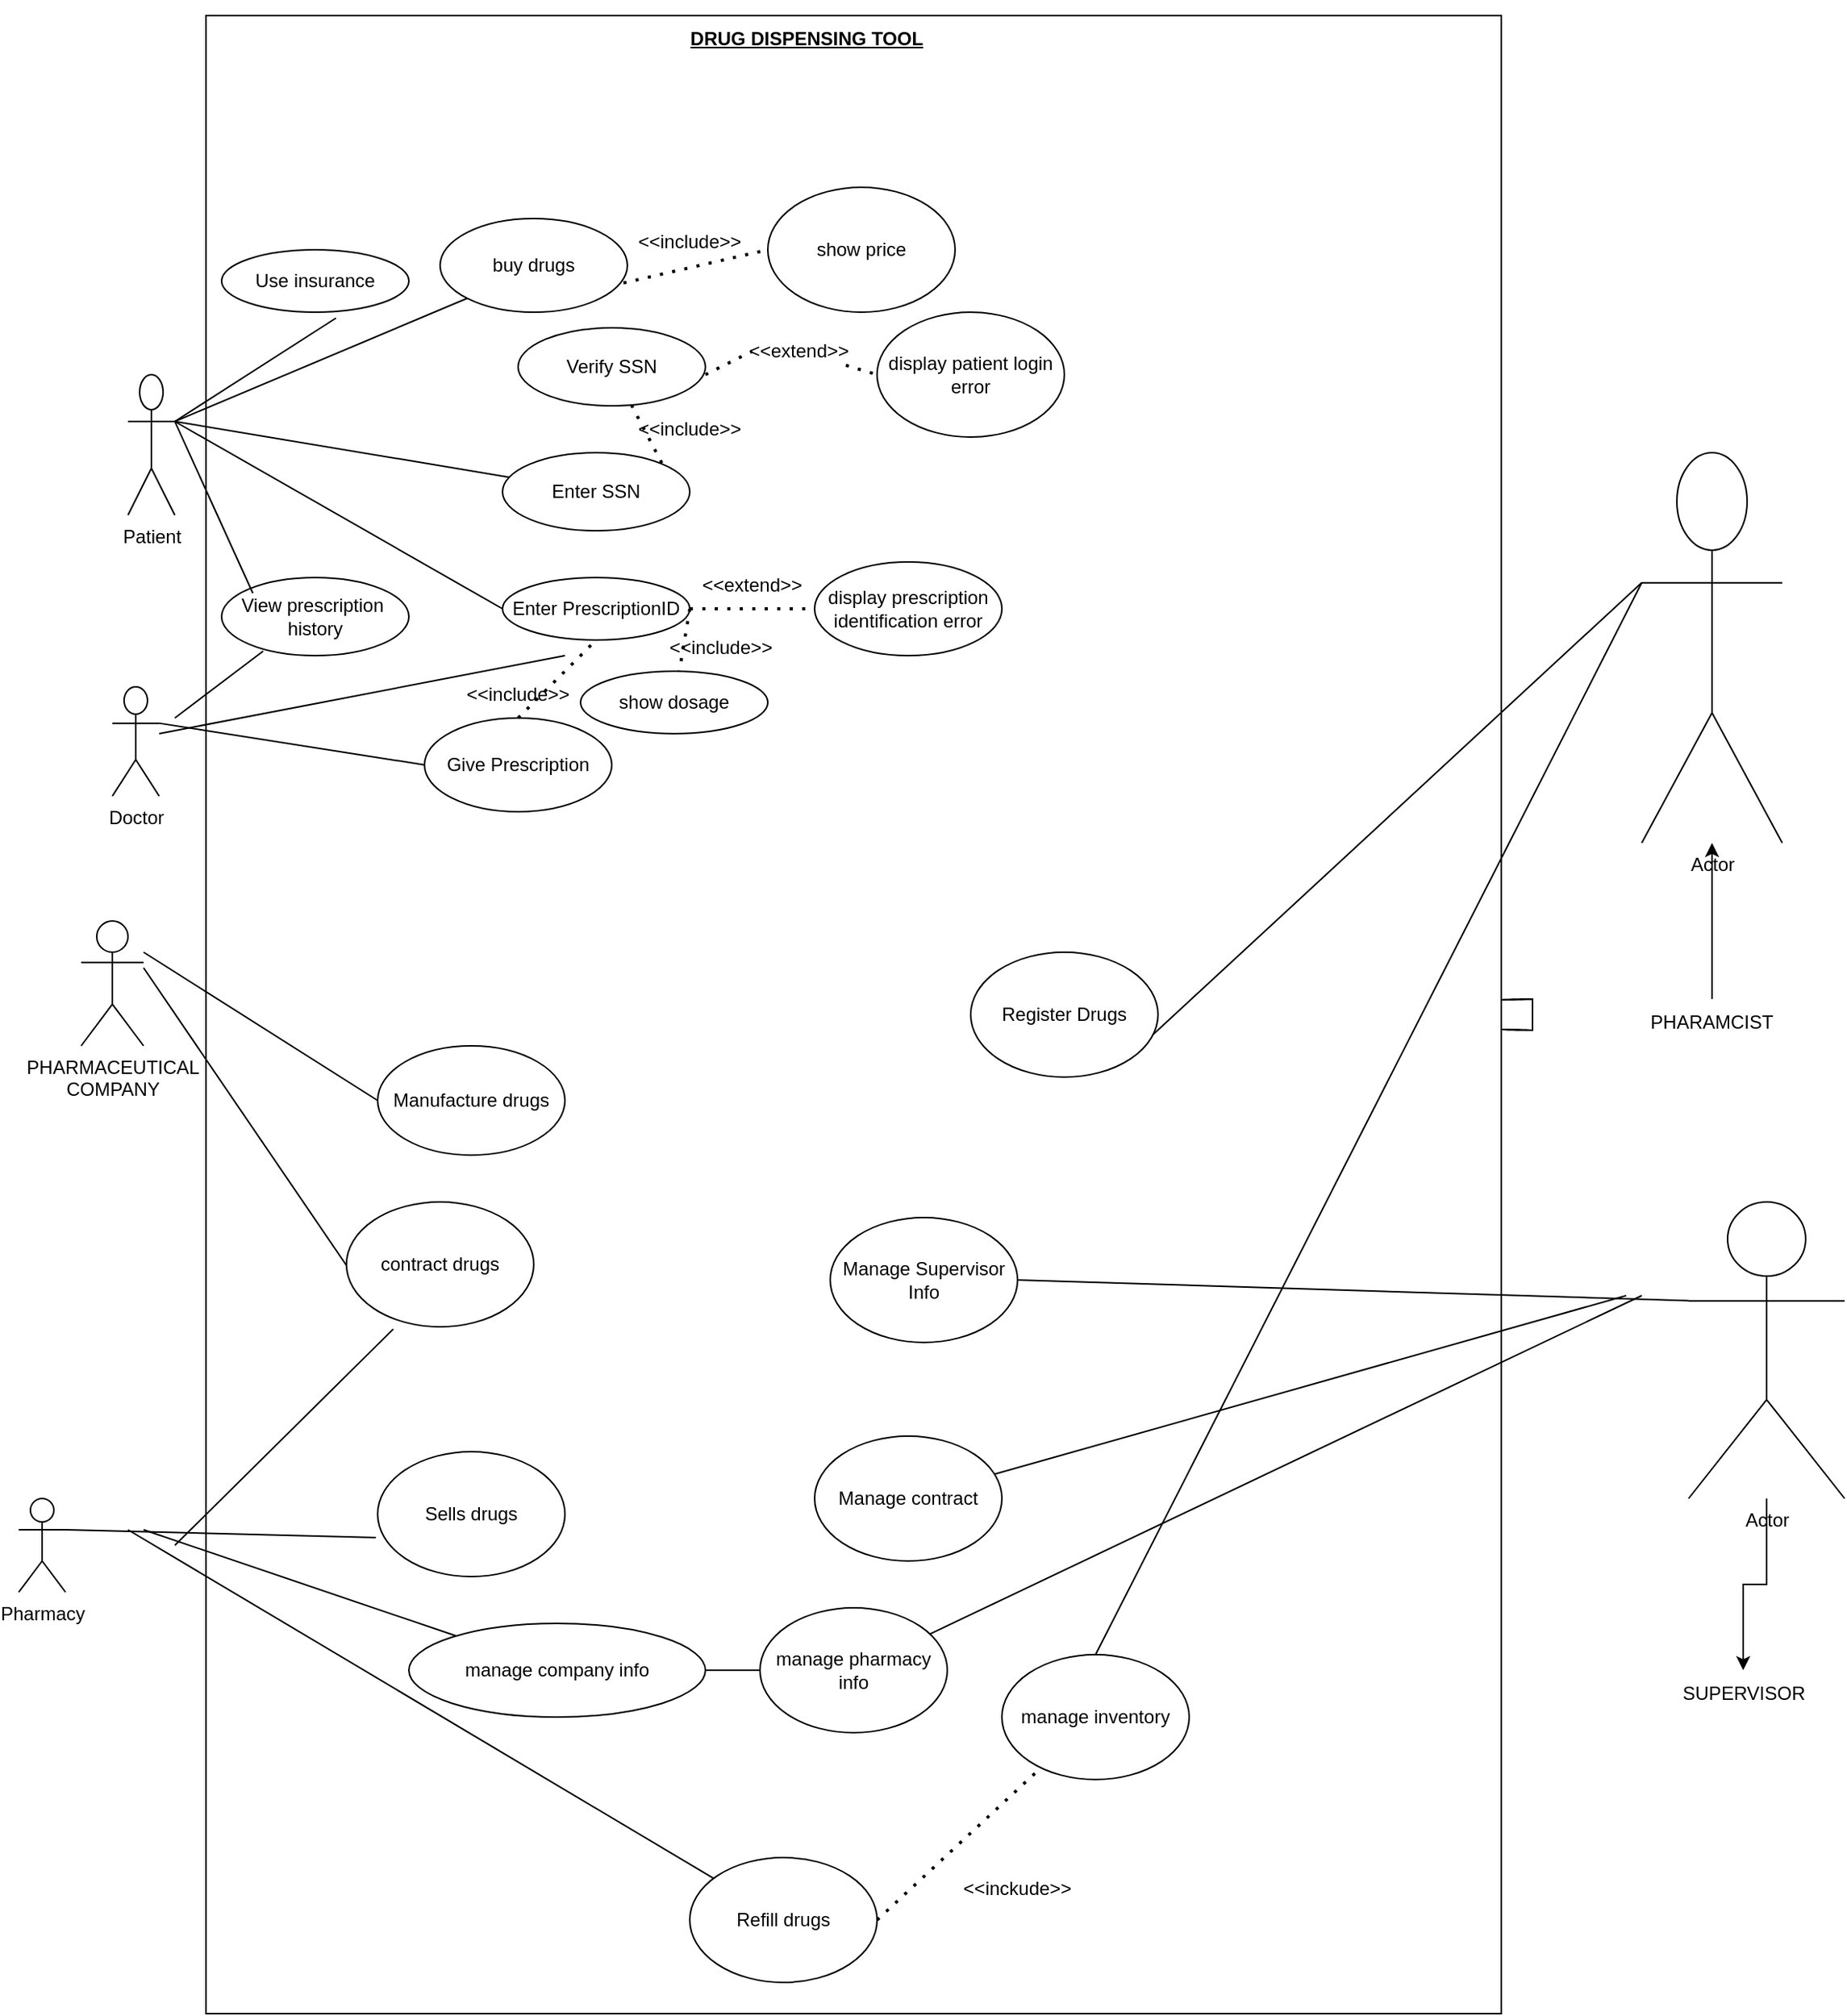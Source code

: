 <mxfile version="21.2.3" type="github">
  <diagram name="Page-1" id="ezfOgxXxeIql9VlVBqjC">
    <mxGraphModel dx="1880" dy="867" grid="1" gridSize="10" guides="1" tooltips="1" connect="1" arrows="1" fold="1" page="1" pageScale="1" pageWidth="850" pageHeight="1100" math="0" shadow="0">
      <root>
        <mxCell id="0" />
        <mxCell id="1" parent="0" />
        <mxCell id="Ka1cJN6JEQj0FcsD8roB-98" value="Actor" style="shape=umlActor;verticalLabelPosition=bottom;verticalAlign=top;html=1;outlineConnect=0;" vertex="1" parent="1">
          <mxGeometry x="1070" y="370" width="90" height="250" as="geometry" />
        </mxCell>
        <mxCell id="Ka1cJN6JEQj0FcsD8roB-1" value="" style="rounded=0;whiteSpace=wrap;html=1;" vertex="1" parent="1">
          <mxGeometry x="150" y="90" width="830" height="1280" as="geometry" />
        </mxCell>
        <mxCell id="Ka1cJN6JEQj0FcsD8roB-3" value="&lt;b&gt;&lt;u&gt;DRUG DISPENSING TOOL&lt;/u&gt;&lt;/b&gt;" style="text;html=1;strokeColor=none;fillColor=none;align=center;verticalAlign=middle;whiteSpace=wrap;rounded=0;" vertex="1" parent="1">
          <mxGeometry x="400" y="80" width="270" height="50" as="geometry" />
        </mxCell>
        <object label="Patient" Patient="" id="Ka1cJN6JEQj0FcsD8roB-5">
          <mxCell style="shape=umlActor;verticalLabelPosition=bottom;verticalAlign=top;html=1;outlineConnect=0;" vertex="1" parent="1">
            <mxGeometry x="100" y="320" width="30" height="90" as="geometry" />
          </mxCell>
        </object>
        <mxCell id="Ka1cJN6JEQj0FcsD8roB-16" value="Enter SSN" style="ellipse;whiteSpace=wrap;html=1;" vertex="1" parent="1">
          <mxGeometry x="340" y="370" width="120" height="50" as="geometry" />
        </mxCell>
        <mxCell id="Ka1cJN6JEQj0FcsD8roB-17" value="" style="endArrow=none;html=1;rounded=0;exitX=1;exitY=0.333;exitDx=0;exitDy=0;exitPerimeter=0;" edge="1" parent="1" source="Ka1cJN6JEQj0FcsD8roB-5" target="Ka1cJN6JEQj0FcsD8roB-16">
          <mxGeometry width="50" height="50" relative="1" as="geometry">
            <mxPoint x="130" y="360" as="sourcePoint" />
            <mxPoint x="180" y="310" as="targetPoint" />
          </mxGeometry>
        </mxCell>
        <mxCell id="Ka1cJN6JEQj0FcsD8roB-19" value="Verify SSN" style="ellipse;whiteSpace=wrap;html=1;" vertex="1" parent="1">
          <mxGeometry x="350" y="290" width="120" height="50" as="geometry" />
        </mxCell>
        <mxCell id="Ka1cJN6JEQj0FcsD8roB-20" value="Enter PrescriptionID" style="ellipse;whiteSpace=wrap;html=1;" vertex="1" parent="1">
          <mxGeometry x="340" y="450" width="120" height="40" as="geometry" />
        </mxCell>
        <mxCell id="Ka1cJN6JEQj0FcsD8roB-21" value="" style="endArrow=none;html=1;rounded=0;" edge="1" parent="1">
          <mxGeometry width="50" height="50" relative="1" as="geometry">
            <mxPoint x="130" y="350" as="sourcePoint" />
            <mxPoint x="340" y="470" as="targetPoint" />
            <Array as="points" />
          </mxGeometry>
        </mxCell>
        <mxCell id="Ka1cJN6JEQj0FcsD8roB-31" value="Doctor" style="shape=umlActor;verticalLabelPosition=bottom;verticalAlign=top;html=1;outlineConnect=0;" vertex="1" parent="1">
          <mxGeometry x="90" y="520" width="30" height="70" as="geometry" />
        </mxCell>
        <mxCell id="Ka1cJN6JEQj0FcsD8roB-33" value="Give Prescription" style="ellipse;whiteSpace=wrap;html=1;" vertex="1" parent="1">
          <mxGeometry x="290" y="540" width="120" height="60" as="geometry" />
        </mxCell>
        <mxCell id="Ka1cJN6JEQj0FcsD8roB-34" value="" style="endArrow=none;html=1;rounded=0;exitX=1;exitY=0.333;exitDx=0;exitDy=0;exitPerimeter=0;" edge="1" parent="1" source="Ka1cJN6JEQj0FcsD8roB-31">
          <mxGeometry width="50" height="50" relative="1" as="geometry">
            <mxPoint x="240" y="620" as="sourcePoint" />
            <mxPoint x="290" y="570" as="targetPoint" />
          </mxGeometry>
        </mxCell>
        <mxCell id="Ka1cJN6JEQj0FcsD8roB-35" value="" style="endArrow=none;html=1;rounded=0;" edge="1" parent="1">
          <mxGeometry width="50" height="50" relative="1" as="geometry">
            <mxPoint x="120" y="550" as="sourcePoint" />
            <mxPoint x="380" y="500" as="targetPoint" />
          </mxGeometry>
        </mxCell>
        <mxCell id="Ka1cJN6JEQj0FcsD8roB-36" value="" style="endArrow=none;dashed=1;html=1;rounded=0;" edge="1" parent="1" source="Ka1cJN6JEQj0FcsD8roB-1" target="Ka1cJN6JEQj0FcsD8roB-1">
          <mxGeometry width="50" height="50" relative="1" as="geometry">
            <mxPoint x="310" y="520" as="sourcePoint" />
            <mxPoint x="360" y="470" as="targetPoint" />
            <Array as="points">
              <mxPoint x="410" y="340" />
            </Array>
          </mxGeometry>
        </mxCell>
        <mxCell id="Ka1cJN6JEQj0FcsD8roB-37" value="" style="endArrow=none;dashed=1;html=1;dashPattern=1 3;strokeWidth=2;rounded=0;entryX=1;entryY=0;entryDx=0;entryDy=0;" edge="1" parent="1" source="Ka1cJN6JEQj0FcsD8roB-19" target="Ka1cJN6JEQj0FcsD8roB-16">
          <mxGeometry width="50" height="50" relative="1" as="geometry">
            <mxPoint x="310" y="520" as="sourcePoint" />
            <mxPoint x="360" y="470" as="targetPoint" />
          </mxGeometry>
        </mxCell>
        <mxCell id="Ka1cJN6JEQj0FcsD8roB-38" value="&amp;lt;&amp;lt;include&amp;gt;&amp;gt;" style="text;html=1;strokeColor=none;fillColor=none;align=center;verticalAlign=middle;whiteSpace=wrap;rounded=0;" vertex="1" parent="1">
          <mxGeometry x="430" y="340" width="60" height="30" as="geometry" />
        </mxCell>
        <mxCell id="Ka1cJN6JEQj0FcsD8roB-39" value="" style="endArrow=none;html=1;rounded=0;" edge="1" parent="1" source="Ka1cJN6JEQj0FcsD8roB-1" target="Ka1cJN6JEQj0FcsD8roB-1">
          <mxGeometry width="50" height="50" relative="1" as="geometry">
            <mxPoint x="320" y="580" as="sourcePoint" />
            <mxPoint x="370" y="530" as="targetPoint" />
          </mxGeometry>
        </mxCell>
        <mxCell id="Ka1cJN6JEQj0FcsD8roB-42" value="" style="endArrow=none;dashed=1;html=1;dashPattern=1 3;strokeWidth=2;rounded=0;" edge="1" parent="1" target="Ka1cJN6JEQj0FcsD8roB-43">
          <mxGeometry width="50" height="50" relative="1" as="geometry">
            <mxPoint x="460" y="470" as="sourcePoint" />
            <mxPoint x="510" y="420" as="targetPoint" />
          </mxGeometry>
        </mxCell>
        <mxCell id="Ka1cJN6JEQj0FcsD8roB-43" value="show dosage" style="ellipse;whiteSpace=wrap;html=1;" vertex="1" parent="1">
          <mxGeometry x="390" y="510" width="120" height="40" as="geometry" />
        </mxCell>
        <mxCell id="Ka1cJN6JEQj0FcsD8roB-45" value="&amp;lt;&amp;lt;include&amp;gt;&amp;gt;" style="text;html=1;strokeColor=none;fillColor=none;align=center;verticalAlign=middle;whiteSpace=wrap;rounded=0;" vertex="1" parent="1">
          <mxGeometry x="450" y="480" width="60" height="30" as="geometry" />
        </mxCell>
        <mxCell id="Ka1cJN6JEQj0FcsD8roB-46" value="" style="endArrow=none;dashed=1;html=1;dashPattern=1 3;strokeWidth=2;rounded=0;" edge="1" parent="1">
          <mxGeometry width="50" height="50" relative="1" as="geometry">
            <mxPoint x="350" y="540" as="sourcePoint" />
            <mxPoint x="400" y="490" as="targetPoint" />
          </mxGeometry>
        </mxCell>
        <mxCell id="Ka1cJN6JEQj0FcsD8roB-47" value="&amp;lt;&amp;lt;include&amp;gt;&amp;gt;" style="text;html=1;strokeColor=none;fillColor=none;align=center;verticalAlign=middle;whiteSpace=wrap;rounded=0;" vertex="1" parent="1">
          <mxGeometry x="320" y="510" width="60" height="30" as="geometry" />
        </mxCell>
        <mxCell id="Ka1cJN6JEQj0FcsD8roB-48" value="View prescription&amp;nbsp;&lt;br&gt;history" style="ellipse;whiteSpace=wrap;html=1;" vertex="1" parent="1">
          <mxGeometry x="160" y="450" width="120" height="50" as="geometry" />
        </mxCell>
        <mxCell id="Ka1cJN6JEQj0FcsD8roB-49" value="" style="endArrow=none;html=1;rounded=0;entryX=1;entryY=0.333;entryDx=0;entryDy=0;entryPerimeter=0;" edge="1" parent="1" target="Ka1cJN6JEQj0FcsD8roB-5">
          <mxGeometry width="50" height="50" relative="1" as="geometry">
            <mxPoint x="180" y="460" as="sourcePoint" />
            <mxPoint x="230" y="410" as="targetPoint" />
          </mxGeometry>
        </mxCell>
        <mxCell id="Ka1cJN6JEQj0FcsD8roB-52" value="" style="endArrow=none;html=1;rounded=0;entryX=0.222;entryY=0.942;entryDx=0;entryDy=0;entryPerimeter=0;" edge="1" parent="1" target="Ka1cJN6JEQj0FcsD8roB-48">
          <mxGeometry width="50" height="50" relative="1" as="geometry">
            <mxPoint x="130" y="540" as="sourcePoint" />
            <mxPoint x="180" y="500" as="targetPoint" />
          </mxGeometry>
        </mxCell>
        <mxCell id="Ka1cJN6JEQj0FcsD8roB-54" value="" style="endArrow=none;html=1;rounded=0;entryX=0.611;entryY=1.094;entryDx=0;entryDy=0;entryPerimeter=0;" edge="1" parent="1" target="Ka1cJN6JEQj0FcsD8roB-55">
          <mxGeometry width="50" height="50" relative="1" as="geometry">
            <mxPoint x="130" y="350" as="sourcePoint" />
            <mxPoint x="320" y="230" as="targetPoint" />
          </mxGeometry>
        </mxCell>
        <mxCell id="Ka1cJN6JEQj0FcsD8roB-55" value="Use insurance" style="ellipse;whiteSpace=wrap;html=1;" vertex="1" parent="1">
          <mxGeometry x="160" y="240" width="120" height="40" as="geometry" />
        </mxCell>
        <mxCell id="Ka1cJN6JEQj0FcsD8roB-56" value="" style="endArrow=none;html=1;rounded=0;" edge="1" parent="1">
          <mxGeometry width="50" height="50" relative="1" as="geometry">
            <mxPoint x="130" y="350" as="sourcePoint" />
            <mxPoint x="320" y="270" as="targetPoint" />
          </mxGeometry>
        </mxCell>
        <mxCell id="Ka1cJN6JEQj0FcsD8roB-57" value="buy drugs" style="ellipse;whiteSpace=wrap;html=1;" vertex="1" parent="1">
          <mxGeometry x="300" y="220" width="120" height="60" as="geometry" />
        </mxCell>
        <mxCell id="Ka1cJN6JEQj0FcsD8roB-58" value="show price" style="ellipse;whiteSpace=wrap;html=1;" vertex="1" parent="1">
          <mxGeometry x="510" y="200" width="120" height="80" as="geometry" />
        </mxCell>
        <mxCell id="Ka1cJN6JEQj0FcsD8roB-60" value="" style="endArrow=none;dashed=1;html=1;dashPattern=1 3;strokeWidth=2;rounded=0;entryX=0;entryY=0.5;entryDx=0;entryDy=0;exitX=0.979;exitY=0.688;exitDx=0;exitDy=0;exitPerimeter=0;" edge="1" parent="1" source="Ka1cJN6JEQj0FcsD8roB-57" target="Ka1cJN6JEQj0FcsD8roB-58">
          <mxGeometry width="50" height="50" relative="1" as="geometry">
            <mxPoint x="450" y="320" as="sourcePoint" />
            <mxPoint x="500" y="270" as="targetPoint" />
          </mxGeometry>
        </mxCell>
        <mxCell id="Ka1cJN6JEQj0FcsD8roB-62" value="&amp;lt;&amp;lt;include&amp;gt;&amp;gt;" style="text;html=1;strokeColor=none;fillColor=none;align=center;verticalAlign=middle;whiteSpace=wrap;rounded=0;" vertex="1" parent="1">
          <mxGeometry x="430" y="220" width="60" height="30" as="geometry" />
        </mxCell>
        <mxCell id="Ka1cJN6JEQj0FcsD8roB-63" value="display prescription&lt;br&gt;identification error" style="ellipse;whiteSpace=wrap;html=1;" vertex="1" parent="1">
          <mxGeometry x="540" y="440" width="120" height="60" as="geometry" />
        </mxCell>
        <mxCell id="Ka1cJN6JEQj0FcsD8roB-64" value="" style="endArrow=none;dashed=1;html=1;dashPattern=1 3;strokeWidth=2;rounded=0;entryX=0;entryY=0.5;entryDx=0;entryDy=0;" edge="1" parent="1" target="Ka1cJN6JEQj0FcsD8roB-63">
          <mxGeometry width="50" height="50" relative="1" as="geometry">
            <mxPoint x="460" y="470" as="sourcePoint" />
            <mxPoint x="510" y="420" as="targetPoint" />
          </mxGeometry>
        </mxCell>
        <mxCell id="Ka1cJN6JEQj0FcsD8roB-65" value="&amp;lt;&amp;lt;extend&amp;gt;&amp;gt;" style="text;html=1;strokeColor=none;fillColor=none;align=center;verticalAlign=middle;whiteSpace=wrap;rounded=0;" vertex="1" parent="1">
          <mxGeometry x="470" y="440" width="60" height="30" as="geometry" />
        </mxCell>
        <mxCell id="Ka1cJN6JEQj0FcsD8roB-68" value="" style="endArrow=none;dashed=1;html=1;dashPattern=1 3;strokeWidth=2;rounded=0;entryX=0;entryY=0.5;entryDx=0;entryDy=0;" edge="1" parent="1" source="Ka1cJN6JEQj0FcsD8roB-70" target="Ka1cJN6JEQj0FcsD8roB-69">
          <mxGeometry width="50" height="50" relative="1" as="geometry">
            <mxPoint x="470" y="320" as="sourcePoint" />
            <mxPoint x="520" y="270" as="targetPoint" />
          </mxGeometry>
        </mxCell>
        <mxCell id="Ka1cJN6JEQj0FcsD8roB-69" value="display patient login&lt;br&gt;error" style="ellipse;whiteSpace=wrap;html=1;" vertex="1" parent="1">
          <mxGeometry x="580" y="280" width="120" height="80" as="geometry" />
        </mxCell>
        <mxCell id="Ka1cJN6JEQj0FcsD8roB-71" value="" style="endArrow=none;dashed=1;html=1;dashPattern=1 3;strokeWidth=2;rounded=0;entryX=0;entryY=0.5;entryDx=0;entryDy=0;" edge="1" parent="1" target="Ka1cJN6JEQj0FcsD8roB-70">
          <mxGeometry width="50" height="50" relative="1" as="geometry">
            <mxPoint x="470" y="320" as="sourcePoint" />
            <mxPoint x="580" y="320" as="targetPoint" />
          </mxGeometry>
        </mxCell>
        <mxCell id="Ka1cJN6JEQj0FcsD8roB-70" value="&amp;lt;&amp;lt;extend&amp;gt;&amp;gt;" style="text;html=1;strokeColor=none;fillColor=none;align=center;verticalAlign=middle;whiteSpace=wrap;rounded=0;" vertex="1" parent="1">
          <mxGeometry x="500" y="290" width="60" height="30" as="geometry" />
        </mxCell>
        <mxCell id="Ka1cJN6JEQj0FcsD8roB-72" value="PHARMACEUTICAL&lt;br&gt;COMPANY" style="shape=umlActor;verticalLabelPosition=bottom;verticalAlign=top;html=1;outlineConnect=0;" vertex="1" parent="1">
          <mxGeometry x="70" y="670" width="40" height="80" as="geometry" />
        </mxCell>
        <mxCell id="Ka1cJN6JEQj0FcsD8roB-75" value="" style="endArrow=none;html=1;rounded=0;exitX=0;exitY=0.5;exitDx=0;exitDy=0;" edge="1" parent="1" source="Ka1cJN6JEQj0FcsD8roB-78">
          <mxGeometry width="50" height="50" relative="1" as="geometry">
            <mxPoint x="240" y="830" as="sourcePoint" />
            <mxPoint x="110" y="690" as="targetPoint" />
          </mxGeometry>
        </mxCell>
        <mxCell id="Ka1cJN6JEQj0FcsD8roB-78" value="Manufacture drugs" style="ellipse;whiteSpace=wrap;html=1;" vertex="1" parent="1">
          <mxGeometry x="260" y="750" width="120" height="70" as="geometry" />
        </mxCell>
        <mxCell id="Ka1cJN6JEQj0FcsD8roB-83" value="" style="endArrow=none;html=1;rounded=0;" edge="1" parent="1">
          <mxGeometry width="50" height="50" relative="1" as="geometry">
            <mxPoint x="260" y="920" as="sourcePoint" />
            <mxPoint x="110" y="700" as="targetPoint" />
          </mxGeometry>
        </mxCell>
        <mxCell id="Ka1cJN6JEQj0FcsD8roB-84" value="contract drugs" style="ellipse;whiteSpace=wrap;html=1;" vertex="1" parent="1">
          <mxGeometry x="240" y="850" width="120" height="80" as="geometry" />
        </mxCell>
        <mxCell id="Ka1cJN6JEQj0FcsD8roB-85" value="Pharmacy" style="shape=umlActor;verticalLabelPosition=bottom;verticalAlign=top;html=1;outlineConnect=0;" vertex="1" parent="1">
          <mxGeometry x="30" y="1040" width="30" height="60" as="geometry" />
        </mxCell>
        <mxCell id="Ka1cJN6JEQj0FcsD8roB-86" value="" style="endArrow=none;html=1;rounded=0;exitX=1;exitY=0.333;exitDx=0;exitDy=0;exitPerimeter=0;entryX=-0.01;entryY=0.688;entryDx=0;entryDy=0;entryPerimeter=0;" edge="1" parent="1" source="Ka1cJN6JEQj0FcsD8roB-85" target="Ka1cJN6JEQj0FcsD8roB-87">
          <mxGeometry width="50" height="50" relative="1" as="geometry">
            <mxPoint x="220" y="1180" as="sourcePoint" />
            <mxPoint x="270" y="1130" as="targetPoint" />
          </mxGeometry>
        </mxCell>
        <mxCell id="Ka1cJN6JEQj0FcsD8roB-87" value="Sells drugs" style="ellipse;whiteSpace=wrap;html=1;" vertex="1" parent="1">
          <mxGeometry x="260" y="1010" width="120" height="80" as="geometry" />
        </mxCell>
        <mxCell id="Ka1cJN6JEQj0FcsD8roB-89" value="" style="endArrow=none;html=1;rounded=0;" edge="1" parent="1" target="Ka1cJN6JEQj0FcsD8roB-90">
          <mxGeometry width="50" height="50" relative="1" as="geometry">
            <mxPoint x="110" y="1060" as="sourcePoint" />
            <mxPoint x="270" y="1090" as="targetPoint" />
          </mxGeometry>
        </mxCell>
        <mxCell id="Ka1cJN6JEQj0FcsD8roB-90" value="manage company info" style="ellipse;whiteSpace=wrap;html=1;" vertex="1" parent="1">
          <mxGeometry x="280" y="1120" width="190" height="60" as="geometry" />
        </mxCell>
        <mxCell id="Ka1cJN6JEQj0FcsD8roB-91" value="" style="endArrow=none;html=1;rounded=0;entryX=0.25;entryY=1.018;entryDx=0;entryDy=0;entryPerimeter=0;" edge="1" parent="1" target="Ka1cJN6JEQj0FcsD8roB-84">
          <mxGeometry width="50" height="50" relative="1" as="geometry">
            <mxPoint x="130" y="1070" as="sourcePoint" />
            <mxPoint x="180" y="1020" as="targetPoint" />
          </mxGeometry>
        </mxCell>
        <mxCell id="Ka1cJN6JEQj0FcsD8roB-92" value="" style="endArrow=none;html=1;rounded=0;" edge="1" parent="1" source="Ka1cJN6JEQj0FcsD8roB-1" target="Ka1cJN6JEQj0FcsD8roB-1">
          <mxGeometry width="50" height="50" relative="1" as="geometry">
            <mxPoint x="220" y="1140" as="sourcePoint" />
            <mxPoint x="270" y="1090" as="targetPoint" />
          </mxGeometry>
        </mxCell>
        <mxCell id="Ka1cJN6JEQj0FcsD8roB-93" value="" style="endArrow=none;html=1;rounded=0;" edge="1" parent="1" target="Ka1cJN6JEQj0FcsD8roB-94">
          <mxGeometry width="50" height="50" relative="1" as="geometry">
            <mxPoint x="100" y="1060" as="sourcePoint" />
            <mxPoint x="110" y="1060" as="targetPoint" />
          </mxGeometry>
        </mxCell>
        <mxCell id="Ka1cJN6JEQj0FcsD8roB-94" value="Refill drugs" style="ellipse;whiteSpace=wrap;html=1;" vertex="1" parent="1">
          <mxGeometry x="460" y="1270.0" width="120" height="80" as="geometry" />
        </mxCell>
        <mxCell id="Ka1cJN6JEQj0FcsD8roB-95" value="" style="endArrow=none;dashed=1;html=1;dashPattern=1 3;strokeWidth=2;rounded=0;exitX=1;exitY=0.5;exitDx=0;exitDy=0;" edge="1" parent="1" source="Ka1cJN6JEQj0FcsD8roB-94" target="Ka1cJN6JEQj0FcsD8roB-97">
          <mxGeometry width="50" height="50" relative="1" as="geometry">
            <mxPoint x="660" y="1290" as="sourcePoint" />
            <mxPoint x="710" y="1240" as="targetPoint" />
          </mxGeometry>
        </mxCell>
        <mxCell id="Ka1cJN6JEQj0FcsD8roB-97" value="manage inventory" style="ellipse;whiteSpace=wrap;html=1;" vertex="1" parent="1">
          <mxGeometry x="660" y="1140" width="120" height="80" as="geometry" />
        </mxCell>
        <mxCell id="Ka1cJN6JEQj0FcsD8roB-122" value="" style="edgeStyle=orthogonalEdgeStyle;rounded=0;orthogonalLoop=1;jettySize=auto;html=1;" edge="1" parent="1" source="Ka1cJN6JEQj0FcsD8roB-101" target="Ka1cJN6JEQj0FcsD8roB-121">
          <mxGeometry relative="1" as="geometry" />
        </mxCell>
        <mxCell id="Ka1cJN6JEQj0FcsD8roB-101" value="Actor" style="shape=umlActor;verticalLabelPosition=bottom;verticalAlign=top;html=1;outlineConnect=0;" vertex="1" parent="1">
          <mxGeometry x="1100" y="850" width="100" height="190" as="geometry" />
        </mxCell>
        <mxCell id="Ka1cJN6JEQj0FcsD8roB-102" value="" style="endArrow=none;html=1;rounded=0;exitX=0.5;exitY=0;exitDx=0;exitDy=0;entryX=0;entryY=0.333;entryDx=0;entryDy=0;entryPerimeter=0;" edge="1" parent="1" source="Ka1cJN6JEQj0FcsD8roB-97" target="Ka1cJN6JEQj0FcsD8roB-98">
          <mxGeometry width="50" height="50" relative="1" as="geometry">
            <mxPoint x="730" y="980" as="sourcePoint" />
            <mxPoint x="780" y="930" as="targetPoint" />
          </mxGeometry>
        </mxCell>
        <mxCell id="Ka1cJN6JEQj0FcsD8roB-103" value="" style="endArrow=none;html=1;rounded=0;entryX=0;entryY=0.333;entryDx=0;entryDy=0;entryPerimeter=0;exitX=0.967;exitY=0.669;exitDx=0;exitDy=0;exitPerimeter=0;" edge="1" parent="1" source="Ka1cJN6JEQj0FcsD8roB-104" target="Ka1cJN6JEQj0FcsD8roB-98">
          <mxGeometry width="50" height="50" relative="1" as="geometry">
            <mxPoint x="780" y="800" as="sourcePoint" />
            <mxPoint x="830" y="750" as="targetPoint" />
          </mxGeometry>
        </mxCell>
        <mxCell id="Ka1cJN6JEQj0FcsD8roB-104" value="Register Drugs" style="ellipse;whiteSpace=wrap;html=1;" vertex="1" parent="1">
          <mxGeometry x="640" y="690" width="120" height="80" as="geometry" />
        </mxCell>
        <mxCell id="Ka1cJN6JEQj0FcsD8roB-105" value="" style="endArrow=none;html=1;rounded=0;entryX=0;entryY=0.333;entryDx=0;entryDy=0;entryPerimeter=0;exitX=1;exitY=0.5;exitDx=0;exitDy=0;" edge="1" parent="1" source="Ka1cJN6JEQj0FcsD8roB-106" target="Ka1cJN6JEQj0FcsD8roB-101">
          <mxGeometry width="50" height="50" relative="1" as="geometry">
            <mxPoint x="790" y="1060" as="sourcePoint" />
            <mxPoint x="840" y="1010" as="targetPoint" />
          </mxGeometry>
        </mxCell>
        <mxCell id="Ka1cJN6JEQj0FcsD8roB-106" value="Manage Supervisor Info" style="ellipse;whiteSpace=wrap;html=1;" vertex="1" parent="1">
          <mxGeometry x="550" y="860" width="120" height="80" as="geometry" />
        </mxCell>
        <mxCell id="Ka1cJN6JEQj0FcsD8roB-108" value="" style="endArrow=none;html=1;rounded=0;" edge="1" parent="1" target="Ka1cJN6JEQj0FcsD8roB-109">
          <mxGeometry width="50" height="50" relative="1" as="geometry">
            <mxPoint x="1060" y="910" as="sourcePoint" />
            <mxPoint x="1090" y="910" as="targetPoint" />
          </mxGeometry>
        </mxCell>
        <mxCell id="Ka1cJN6JEQj0FcsD8roB-109" value="Manage contract" style="ellipse;whiteSpace=wrap;html=1;" vertex="1" parent="1">
          <mxGeometry x="540" y="1000" width="120" height="80" as="geometry" />
        </mxCell>
        <mxCell id="Ka1cJN6JEQj0FcsD8roB-110" value="" style="endArrow=none;html=1;rounded=0;" edge="1" parent="1" target="Ka1cJN6JEQj0FcsD8roB-111">
          <mxGeometry width="50" height="50" relative="1" as="geometry">
            <mxPoint x="1070" y="910" as="sourcePoint" />
            <mxPoint x="1050" y="910" as="targetPoint" />
          </mxGeometry>
        </mxCell>
        <mxCell id="Ka1cJN6JEQj0FcsD8roB-111" value="manage pharmacy info" style="ellipse;whiteSpace=wrap;html=1;" vertex="1" parent="1">
          <mxGeometry x="505" y="1110" width="120" height="80" as="geometry" />
        </mxCell>
        <mxCell id="Ka1cJN6JEQj0FcsD8roB-112" value="&amp;lt;&amp;lt;inckude&amp;gt;&amp;gt;&lt;br&gt;" style="text;html=1;strokeColor=none;fillColor=none;align=center;verticalAlign=middle;whiteSpace=wrap;rounded=0;" vertex="1" parent="1">
          <mxGeometry x="640" y="1250" width="60" height="80" as="geometry" />
        </mxCell>
        <mxCell id="Ka1cJN6JEQj0FcsD8roB-113" value="" style="endArrow=none;html=1;rounded=0;exitX=1;exitY=0.5;exitDx=0;exitDy=0;entryX=0;entryY=0.5;entryDx=0;entryDy=0;" edge="1" parent="1" source="Ka1cJN6JEQj0FcsD8roB-90" target="Ka1cJN6JEQj0FcsD8roB-111">
          <mxGeometry width="50" height="50" relative="1" as="geometry">
            <mxPoint x="660" y="1040" as="sourcePoint" />
            <mxPoint x="710" y="990" as="targetPoint" />
          </mxGeometry>
        </mxCell>
        <mxCell id="Ka1cJN6JEQj0FcsD8roB-121" value="SUPERVISOR" style="text;html=1;align=center;verticalAlign=middle;resizable=0;points=[];autosize=1;strokeColor=none;fillColor=none;" vertex="1" parent="1">
          <mxGeometry x="1085" y="1150" width="100" height="30" as="geometry" />
        </mxCell>
        <mxCell id="Ka1cJN6JEQj0FcsD8roB-124" value="" style="edgeStyle=orthogonalEdgeStyle;rounded=0;orthogonalLoop=1;jettySize=auto;html=1;" edge="1" parent="1" source="Ka1cJN6JEQj0FcsD8roB-123" target="Ka1cJN6JEQj0FcsD8roB-98">
          <mxGeometry relative="1" as="geometry" />
        </mxCell>
        <mxCell id="Ka1cJN6JEQj0FcsD8roB-123" value="PHARAMCIST" style="text;html=1;strokeColor=none;fillColor=none;align=center;verticalAlign=middle;whiteSpace=wrap;rounded=0;" vertex="1" parent="1">
          <mxGeometry x="1085" y="720" width="60" height="30" as="geometry" />
        </mxCell>
      </root>
    </mxGraphModel>
  </diagram>
</mxfile>
